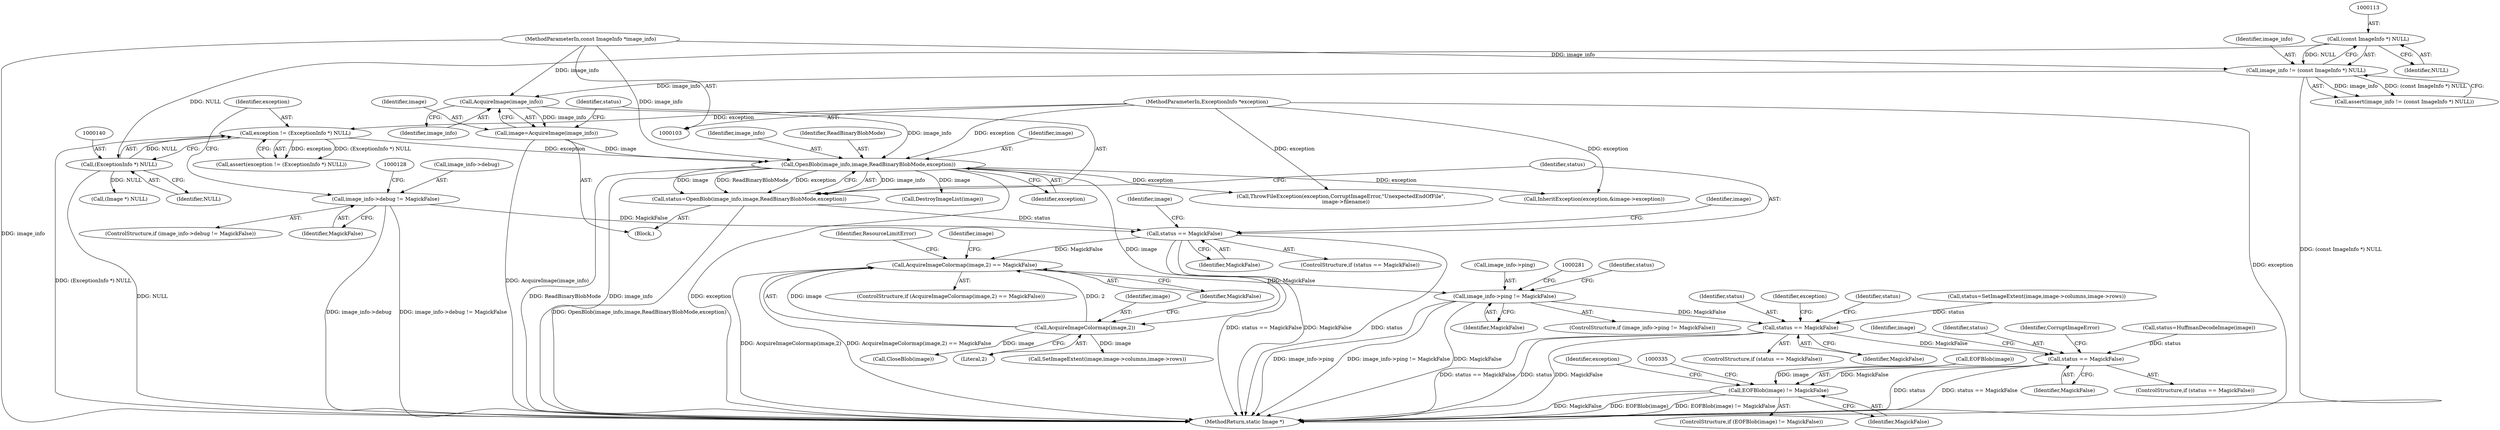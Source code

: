 digraph "0_ImageMagick_f6e9d0d9955e85bdd7540b251cd50d598dacc5e6_17@pointer" {
"1000274" [label="(Call,image_info->ping != MagickFalse)"];
"1000205" [label="(Call,AcquireImageColormap(image,2) == MagickFalse)"];
"1000206" [label="(Call,AcquireImageColormap(image,2))"];
"1000154" [label="(Call,OpenBlob(image_info,image,ReadBinaryBlobMode,exception))"];
"1000150" [label="(Call,AcquireImage(image_info))"];
"1000110" [label="(Call,image_info != (const ImageInfo *) NULL)"];
"1000104" [label="(MethodParameterIn,const ImageInfo *image_info)"];
"1000112" [label="(Call,(const ImageInfo *) NULL)"];
"1000148" [label="(Call,image=AcquireImage(image_info))"];
"1000137" [label="(Call,exception != (ExceptionInfo *) NULL)"];
"1000105" [label="(MethodParameterIn,ExceptionInfo *exception)"];
"1000139" [label="(Call,(ExceptionInfo *) NULL)"];
"1000160" [label="(Call,status == MagickFalse)"];
"1000152" [label="(Call,status=OpenBlob(image_info,image,ReadBinaryBlobMode,exception))"];
"1000122" [label="(Call,image_info->debug != MagickFalse)"];
"1000298" [label="(Call,status == MagickFalse)"];
"1000316" [label="(Call,status == MagickFalse)"];
"1000323" [label="(Call,EOFBlob(image) != MagickFalse)"];
"1000209" [label="(Identifier,MagickFalse)"];
"1000204" [label="(ControlStructure,if (AcquireImageColormap(image,2) == MagickFalse))"];
"1000288" [label="(Identifier,status)"];
"1000161" [label="(Identifier,status)"];
"1000299" [label="(Identifier,status)"];
"1000289" [label="(Call,SetImageExtent(image,image->columns,image->rows))"];
"1000156" [label="(Identifier,image)"];
"1000275" [label="(Call,image_info->ping)"];
"1000114" [label="(Identifier,NULL)"];
"1000137" [label="(Call,exception != (ExceptionInfo *) NULL)"];
"1000150" [label="(Call,AcquireImage(image_info))"];
"1000141" [label="(Identifier,NULL)"];
"1000324" [label="(Call,EOFBlob(image))"];
"1000123" [label="(Call,image_info->debug)"];
"1000320" [label="(Identifier,CorruptImageError)"];
"1000152" [label="(Call,status=OpenBlob(image_info,image,ReadBinaryBlobMode,exception))"];
"1000155" [label="(Identifier,image_info)"];
"1000166" [label="(Call,DestroyImageList(image))"];
"1000174" [label="(Identifier,image)"];
"1000159" [label="(ControlStructure,if (status == MagickFalse))"];
"1000105" [label="(MethodParameterIn,ExceptionInfo *exception)"];
"1000110" [label="(Call,image_info != (const ImageInfo *) NULL)"];
"1000162" [label="(Identifier,MagickFalse)"];
"1000315" [label="(ControlStructure,if (status == MagickFalse))"];
"1000211" [label="(Identifier,ResourceLimitError)"];
"1000217" [label="(Identifier,image)"];
"1000327" [label="(Call,ThrowFileException(exception,CorruptImageError,\"UnexpectedEndOfFile\",\n      image->filename))"];
"1000138" [label="(Identifier,exception)"];
"1000157" [label="(Identifier,ReadBinaryBlobMode)"];
"1000311" [label="(Call,status=HuffmanDecodeImage(image))"];
"1000341" [label="(MethodReturn,static Image *)"];
"1000126" [label="(Identifier,MagickFalse)"];
"1000205" [label="(Call,AcquireImageColormap(image,2) == MagickFalse)"];
"1000302" [label="(Call,InheritException(exception,&image->exception))"];
"1000318" [label="(Identifier,MagickFalse)"];
"1000328" [label="(Identifier,exception)"];
"1000273" [label="(ControlStructure,if (image_info->ping != MagickFalse))"];
"1000112" [label="(Call,(const ImageInfo *) NULL)"];
"1000111" [label="(Identifier,image_info)"];
"1000106" [label="(Block,)"];
"1000169" [label="(Call,(Image *) NULL)"];
"1000139" [label="(Call,(ExceptionInfo *) NULL)"];
"1000121" [label="(ControlStructure,if (image_info->debug != MagickFalse))"];
"1000323" [label="(Call,EOFBlob(image) != MagickFalse)"];
"1000326" [label="(Identifier,MagickFalse)"];
"1000282" [label="(Call,CloseBlob(image))"];
"1000206" [label="(Call,AcquireImageColormap(image,2))"];
"1000158" [label="(Identifier,exception)"];
"1000298" [label="(Call,status == MagickFalse)"];
"1000148" [label="(Call,image=AcquireImage(image_info))"];
"1000149" [label="(Identifier,image)"];
"1000153" [label="(Identifier,status)"];
"1000297" [label="(ControlStructure,if (status == MagickFalse))"];
"1000109" [label="(Call,assert(image_info != (const ImageInfo *) NULL))"];
"1000300" [label="(Identifier,MagickFalse)"];
"1000303" [label="(Identifier,exception)"];
"1000312" [label="(Identifier,status)"];
"1000154" [label="(Call,OpenBlob(image_info,image,ReadBinaryBlobMode,exception))"];
"1000287" [label="(Call,status=SetImageExtent(image,image->columns,image->rows))"];
"1000122" [label="(Call,image_info->debug != MagickFalse)"];
"1000325" [label="(Identifier,image)"];
"1000317" [label="(Identifier,status)"];
"1000208" [label="(Literal,2)"];
"1000278" [label="(Identifier,MagickFalse)"];
"1000160" [label="(Call,status == MagickFalse)"];
"1000322" [label="(ControlStructure,if (EOFBlob(image) != MagickFalse))"];
"1000316" [label="(Call,status == MagickFalse)"];
"1000104" [label="(MethodParameterIn,const ImageInfo *image_info)"];
"1000151" [label="(Identifier,image_info)"];
"1000207" [label="(Identifier,image)"];
"1000274" [label="(Call,image_info->ping != MagickFalse)"];
"1000165" [label="(Identifier,image)"];
"1000136" [label="(Call,assert(exception != (ExceptionInfo *) NULL))"];
"1000274" -> "1000273"  [label="AST: "];
"1000274" -> "1000278"  [label="CFG: "];
"1000275" -> "1000274"  [label="AST: "];
"1000278" -> "1000274"  [label="AST: "];
"1000281" -> "1000274"  [label="CFG: "];
"1000288" -> "1000274"  [label="CFG: "];
"1000274" -> "1000341"  [label="DDG: image_info->ping"];
"1000274" -> "1000341"  [label="DDG: image_info->ping != MagickFalse"];
"1000274" -> "1000341"  [label="DDG: MagickFalse"];
"1000205" -> "1000274"  [label="DDG: MagickFalse"];
"1000274" -> "1000298"  [label="DDG: MagickFalse"];
"1000205" -> "1000204"  [label="AST: "];
"1000205" -> "1000209"  [label="CFG: "];
"1000206" -> "1000205"  [label="AST: "];
"1000209" -> "1000205"  [label="AST: "];
"1000211" -> "1000205"  [label="CFG: "];
"1000217" -> "1000205"  [label="CFG: "];
"1000205" -> "1000341"  [label="DDG: AcquireImageColormap(image,2)"];
"1000205" -> "1000341"  [label="DDG: AcquireImageColormap(image,2) == MagickFalse"];
"1000206" -> "1000205"  [label="DDG: image"];
"1000206" -> "1000205"  [label="DDG: 2"];
"1000160" -> "1000205"  [label="DDG: MagickFalse"];
"1000206" -> "1000208"  [label="CFG: "];
"1000207" -> "1000206"  [label="AST: "];
"1000208" -> "1000206"  [label="AST: "];
"1000209" -> "1000206"  [label="CFG: "];
"1000154" -> "1000206"  [label="DDG: image"];
"1000206" -> "1000282"  [label="DDG: image"];
"1000206" -> "1000289"  [label="DDG: image"];
"1000154" -> "1000152"  [label="AST: "];
"1000154" -> "1000158"  [label="CFG: "];
"1000155" -> "1000154"  [label="AST: "];
"1000156" -> "1000154"  [label="AST: "];
"1000157" -> "1000154"  [label="AST: "];
"1000158" -> "1000154"  [label="AST: "];
"1000152" -> "1000154"  [label="CFG: "];
"1000154" -> "1000341"  [label="DDG: ReadBinaryBlobMode"];
"1000154" -> "1000341"  [label="DDG: image_info"];
"1000154" -> "1000341"  [label="DDG: exception"];
"1000154" -> "1000152"  [label="DDG: image_info"];
"1000154" -> "1000152"  [label="DDG: image"];
"1000154" -> "1000152"  [label="DDG: ReadBinaryBlobMode"];
"1000154" -> "1000152"  [label="DDG: exception"];
"1000150" -> "1000154"  [label="DDG: image_info"];
"1000104" -> "1000154"  [label="DDG: image_info"];
"1000148" -> "1000154"  [label="DDG: image"];
"1000137" -> "1000154"  [label="DDG: exception"];
"1000105" -> "1000154"  [label="DDG: exception"];
"1000154" -> "1000166"  [label="DDG: image"];
"1000154" -> "1000302"  [label="DDG: exception"];
"1000154" -> "1000327"  [label="DDG: exception"];
"1000150" -> "1000148"  [label="AST: "];
"1000150" -> "1000151"  [label="CFG: "];
"1000151" -> "1000150"  [label="AST: "];
"1000148" -> "1000150"  [label="CFG: "];
"1000150" -> "1000148"  [label="DDG: image_info"];
"1000110" -> "1000150"  [label="DDG: image_info"];
"1000104" -> "1000150"  [label="DDG: image_info"];
"1000110" -> "1000109"  [label="AST: "];
"1000110" -> "1000112"  [label="CFG: "];
"1000111" -> "1000110"  [label="AST: "];
"1000112" -> "1000110"  [label="AST: "];
"1000109" -> "1000110"  [label="CFG: "];
"1000110" -> "1000341"  [label="DDG: (const ImageInfo *) NULL"];
"1000110" -> "1000109"  [label="DDG: image_info"];
"1000110" -> "1000109"  [label="DDG: (const ImageInfo *) NULL"];
"1000104" -> "1000110"  [label="DDG: image_info"];
"1000112" -> "1000110"  [label="DDG: NULL"];
"1000104" -> "1000103"  [label="AST: "];
"1000104" -> "1000341"  [label="DDG: image_info"];
"1000112" -> "1000114"  [label="CFG: "];
"1000113" -> "1000112"  [label="AST: "];
"1000114" -> "1000112"  [label="AST: "];
"1000112" -> "1000139"  [label="DDG: NULL"];
"1000148" -> "1000106"  [label="AST: "];
"1000149" -> "1000148"  [label="AST: "];
"1000153" -> "1000148"  [label="CFG: "];
"1000148" -> "1000341"  [label="DDG: AcquireImage(image_info)"];
"1000137" -> "1000136"  [label="AST: "];
"1000137" -> "1000139"  [label="CFG: "];
"1000138" -> "1000137"  [label="AST: "];
"1000139" -> "1000137"  [label="AST: "];
"1000136" -> "1000137"  [label="CFG: "];
"1000137" -> "1000341"  [label="DDG: (ExceptionInfo *) NULL"];
"1000137" -> "1000136"  [label="DDG: exception"];
"1000137" -> "1000136"  [label="DDG: (ExceptionInfo *) NULL"];
"1000105" -> "1000137"  [label="DDG: exception"];
"1000139" -> "1000137"  [label="DDG: NULL"];
"1000105" -> "1000103"  [label="AST: "];
"1000105" -> "1000341"  [label="DDG: exception"];
"1000105" -> "1000302"  [label="DDG: exception"];
"1000105" -> "1000327"  [label="DDG: exception"];
"1000139" -> "1000141"  [label="CFG: "];
"1000140" -> "1000139"  [label="AST: "];
"1000141" -> "1000139"  [label="AST: "];
"1000139" -> "1000341"  [label="DDG: NULL"];
"1000139" -> "1000169"  [label="DDG: NULL"];
"1000160" -> "1000159"  [label="AST: "];
"1000160" -> "1000162"  [label="CFG: "];
"1000161" -> "1000160"  [label="AST: "];
"1000162" -> "1000160"  [label="AST: "];
"1000165" -> "1000160"  [label="CFG: "];
"1000174" -> "1000160"  [label="CFG: "];
"1000160" -> "1000341"  [label="DDG: status == MagickFalse"];
"1000160" -> "1000341"  [label="DDG: MagickFalse"];
"1000160" -> "1000341"  [label="DDG: status"];
"1000152" -> "1000160"  [label="DDG: status"];
"1000122" -> "1000160"  [label="DDG: MagickFalse"];
"1000152" -> "1000106"  [label="AST: "];
"1000153" -> "1000152"  [label="AST: "];
"1000161" -> "1000152"  [label="CFG: "];
"1000152" -> "1000341"  [label="DDG: OpenBlob(image_info,image,ReadBinaryBlobMode,exception)"];
"1000122" -> "1000121"  [label="AST: "];
"1000122" -> "1000126"  [label="CFG: "];
"1000123" -> "1000122"  [label="AST: "];
"1000126" -> "1000122"  [label="AST: "];
"1000128" -> "1000122"  [label="CFG: "];
"1000138" -> "1000122"  [label="CFG: "];
"1000122" -> "1000341"  [label="DDG: image_info->debug"];
"1000122" -> "1000341"  [label="DDG: image_info->debug != MagickFalse"];
"1000298" -> "1000297"  [label="AST: "];
"1000298" -> "1000300"  [label="CFG: "];
"1000299" -> "1000298"  [label="AST: "];
"1000300" -> "1000298"  [label="AST: "];
"1000303" -> "1000298"  [label="CFG: "];
"1000312" -> "1000298"  [label="CFG: "];
"1000298" -> "1000341"  [label="DDG: status == MagickFalse"];
"1000298" -> "1000341"  [label="DDG: status"];
"1000298" -> "1000341"  [label="DDG: MagickFalse"];
"1000287" -> "1000298"  [label="DDG: status"];
"1000298" -> "1000316"  [label="DDG: MagickFalse"];
"1000316" -> "1000315"  [label="AST: "];
"1000316" -> "1000318"  [label="CFG: "];
"1000317" -> "1000316"  [label="AST: "];
"1000318" -> "1000316"  [label="AST: "];
"1000320" -> "1000316"  [label="CFG: "];
"1000325" -> "1000316"  [label="CFG: "];
"1000316" -> "1000341"  [label="DDG: status == MagickFalse"];
"1000316" -> "1000341"  [label="DDG: status"];
"1000311" -> "1000316"  [label="DDG: status"];
"1000316" -> "1000323"  [label="DDG: MagickFalse"];
"1000323" -> "1000322"  [label="AST: "];
"1000323" -> "1000326"  [label="CFG: "];
"1000324" -> "1000323"  [label="AST: "];
"1000326" -> "1000323"  [label="AST: "];
"1000328" -> "1000323"  [label="CFG: "];
"1000335" -> "1000323"  [label="CFG: "];
"1000323" -> "1000341"  [label="DDG: MagickFalse"];
"1000323" -> "1000341"  [label="DDG: EOFBlob(image)"];
"1000323" -> "1000341"  [label="DDG: EOFBlob(image) != MagickFalse"];
"1000324" -> "1000323"  [label="DDG: image"];
}
